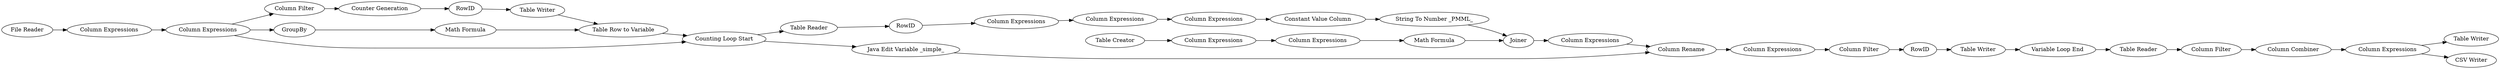 digraph {
	28 -> 24
	5 -> 16
	7 -> 8
	23 -> 24
	8 -> 9
	21 -> 22
	17 -> 20
	19 -> 21
	11 -> 23
	15 -> 32
	13 -> 34
	33 -> 12
	18 -> 19
	12 -> 9
	4 -> 11
	26 -> 27
	14 -> 35
	20 -> 22
	27 -> 30
	37 -> 38
	6 -> 37
	34 -> 33
	9 -> 11
	32 -> 18
	31 -> 36
	24 -> 25
	30 -> 40
	22 -> 28
	4 -> 7
	36 -> 26
	37 -> 39
	3 -> 4
	11 -> 14
	25 -> 31
	40 -> 6
	4 -> 13
	35 -> 15
	16 -> 17
	1 -> 3
	27 [label="Variable Loop End"]
	7 [label=GroupBy]
	9 [label="Table Row to Variable"]
	18 [label="Column Expressions"]
	21 [label="String To Number _PMML_"]
	26 [label="Table Writer"]
	8 [label="Math Formula"]
	17 [label="Column Expressions"]
	3 [label="Column Expressions"]
	19 [label="Constant Value Column"]
	24 [label="Column Rename"]
	31 [label="Column Filter"]
	6 [label="Column Combiner"]
	15 [label="Column Expressions"]
	25 [label="Column Expressions"]
	12 [label="Table Writer"]
	16 [label="Column Expressions"]
	30 [label="Table Reader"]
	1 [label="File Reader"]
	22 [label=Joiner]
	28 [label="Column Expressions"]
	11 [label="Counting Loop Start"]
	4 [label="Column Expressions"]
	23 [label="Java Edit Variable _simple_"]
	14 [label="Table Reader"]
	38 [label="Table Writer"]
	5 [label="Table Creator"]
	13 [label="Column Filter"]
	35 [label=RowID]
	20 [label="Math Formula"]
	34 [label="Counter Generation"]
	36 [label=RowID]
	40 [label="Column Filter"]
	39 [label="CSV Writer"]
	33 [label=RowID]
	32 [label="Column Expressions"]
	37 [label="Column Expressions"]
	rankdir=LR
}
